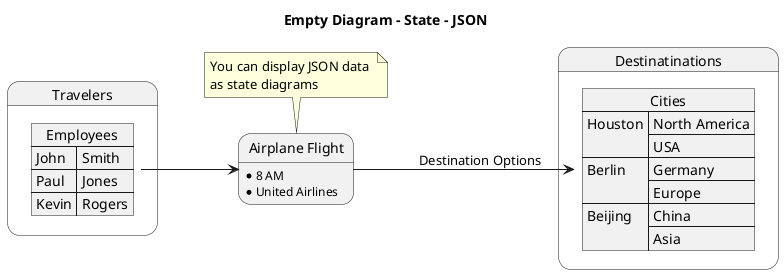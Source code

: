 @startuml Json_with_State

title Empty Diagram - State - JSON

left to right direction

state "Airplane Flight" as AF 
AF: * 8 AM
AF: * United Airlines

state Travelers {
	json Employees {
  	"John":"Smith",
  	"Paul":"Jones",
  	"Kevin": "Rogers"
	}
}	

state Destinatinations {
	json Cities {
	"Houston" : ["North America", "USA"],
	"Berlin" : ["Germany", "Europe"],
	"Beijing" : ["China", "Asia"]
	}
}

	Employees --> AF
	AF --> Cities : Destination Options
	
note top of AF
	You can display JSON data 
	as state diagrams
end note



@enduml